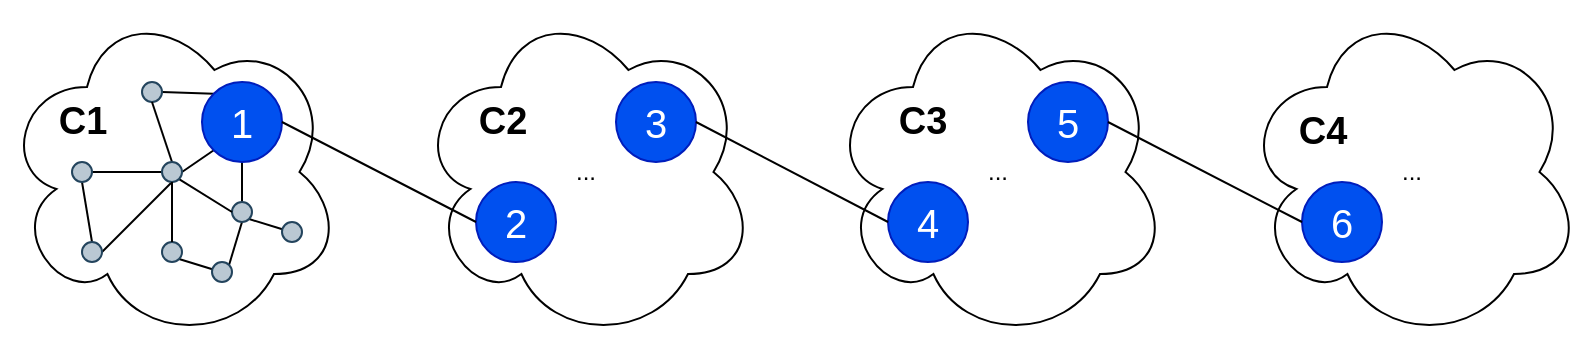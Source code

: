 <mxfile version="18.1.3" type="device"><diagram id="AjKtDyLIM-jEOlv9NKmc" name="Page-1"><mxGraphModel dx="1419" dy="351" grid="1" gridSize="10" guides="1" tooltips="1" connect="1" arrows="1" fold="1" page="1" pageScale="1" pageWidth="850" pageHeight="1100" math="0" shadow="0"><root><mxCell id="0"/><mxCell id="1" parent="0"/><mxCell id="Mr5utRKCwgCJnrD7dZ2_-8" value="" style="group;fontSize=20;" vertex="1" connectable="0" parent="1"><mxGeometry x="580" y="50" width="170" height="170" as="geometry"/></mxCell><mxCell id="Mr5utRKCwgCJnrD7dZ2_-3" value="..." style="ellipse;shape=cloud;whiteSpace=wrap;html=1;" vertex="1" parent="Mr5utRKCwgCJnrD7dZ2_-8"><mxGeometry width="170" height="170" as="geometry"/></mxCell><mxCell id="Mr5utRKCwgCJnrD7dZ2_-7" value="6" style="ellipse;whiteSpace=wrap;html=1;fillColor=#0050ef;fontColor=#ffffff;strokeColor=#001DBC;fontSize=20;" vertex="1" parent="Mr5utRKCwgCJnrD7dZ2_-8"><mxGeometry x="30" y="90" width="40" height="40" as="geometry"/></mxCell><mxCell id="Mr5utRKCwgCJnrD7dZ2_-24" value="C4" style="text;html=1;align=center;verticalAlign=middle;resizable=0;points=[];autosize=1;strokeColor=none;fillColor=none;fontStyle=1;fontSize=19;" vertex="1" parent="Mr5utRKCwgCJnrD7dZ2_-8"><mxGeometry x="20" y="50" width="40" height="30" as="geometry"/></mxCell><mxCell id="Mr5utRKCwgCJnrD7dZ2_-9" value="" style="group" vertex="1" connectable="0" parent="1"><mxGeometry x="167" y="50" width="170" height="170" as="geometry"/></mxCell><mxCell id="Mr5utRKCwgCJnrD7dZ2_-2" value="..." style="ellipse;shape=cloud;whiteSpace=wrap;html=1;verticalAlign=middle;" vertex="1" parent="Mr5utRKCwgCJnrD7dZ2_-9"><mxGeometry width="170" height="170" as="geometry"/></mxCell><mxCell id="Mr5utRKCwgCJnrD7dZ2_-5" value="2" style="ellipse;whiteSpace=wrap;html=1;fillColor=#0050ef;fontColor=#ffffff;strokeColor=#001DBC;fontSize=20;" vertex="1" parent="Mr5utRKCwgCJnrD7dZ2_-9"><mxGeometry x="30" y="90" width="40" height="40" as="geometry"/></mxCell><mxCell id="Mr5utRKCwgCJnrD7dZ2_-6" value="3" style="ellipse;whiteSpace=wrap;html=1;fillColor=#0050ef;fontColor=#ffffff;strokeColor=#001DBC;fontSize=20;" vertex="1" parent="Mr5utRKCwgCJnrD7dZ2_-9"><mxGeometry x="100" y="40" width="40" height="40" as="geometry"/></mxCell><mxCell id="Mr5utRKCwgCJnrD7dZ2_-20" value="C2" style="text;html=1;align=center;verticalAlign=middle;resizable=0;points=[];autosize=1;strokeColor=none;fillColor=none;fontStyle=1;fontSize=19;" vertex="1" parent="Mr5utRKCwgCJnrD7dZ2_-9"><mxGeometry x="23" y="45" width="40" height="30" as="geometry"/></mxCell><mxCell id="Mr5utRKCwgCJnrD7dZ2_-10" value="" style="group" vertex="1" connectable="0" parent="1"><mxGeometry x="373" y="50" width="170" height="170" as="geometry"/></mxCell><mxCell id="Mr5utRKCwgCJnrD7dZ2_-11" value="..." style="ellipse;shape=cloud;whiteSpace=wrap;html=1;" vertex="1" parent="Mr5utRKCwgCJnrD7dZ2_-10"><mxGeometry width="170" height="170" as="geometry"/></mxCell><mxCell id="Mr5utRKCwgCJnrD7dZ2_-12" value="4" style="ellipse;whiteSpace=wrap;html=1;fillColor=#0050ef;fontColor=#ffffff;strokeColor=#001DBC;fontSize=20;" vertex="1" parent="Mr5utRKCwgCJnrD7dZ2_-10"><mxGeometry x="30" y="90" width="40" height="40" as="geometry"/></mxCell><mxCell id="Mr5utRKCwgCJnrD7dZ2_-13" value="5" style="ellipse;whiteSpace=wrap;html=1;fillColor=#0050ef;fontColor=#ffffff;strokeColor=#001DBC;fontSize=20;" vertex="1" parent="Mr5utRKCwgCJnrD7dZ2_-10"><mxGeometry x="100" y="40" width="40" height="40" as="geometry"/></mxCell><mxCell id="Mr5utRKCwgCJnrD7dZ2_-23" value="C3" style="text;html=1;align=center;verticalAlign=middle;resizable=0;points=[];autosize=1;strokeColor=none;fillColor=none;fontStyle=1;fontSize=19;" vertex="1" parent="Mr5utRKCwgCJnrD7dZ2_-10"><mxGeometry x="27" y="45" width="40" height="30" as="geometry"/></mxCell><mxCell id="Mr5utRKCwgCJnrD7dZ2_-15" value="" style="group" vertex="1" connectable="0" parent="1"><mxGeometry x="-40" y="50" width="170" height="170" as="geometry"/></mxCell><mxCell id="Mr5utRKCwgCJnrD7dZ2_-1" value="" style="ellipse;shape=cloud;whiteSpace=wrap;html=1;" vertex="1" parent="Mr5utRKCwgCJnrD7dZ2_-15"><mxGeometry width="170" height="170" as="geometry"/></mxCell><mxCell id="Mr5utRKCwgCJnrD7dZ2_-31" style="edgeStyle=none;rounded=0;orthogonalLoop=1;jettySize=auto;html=1;exitX=0;exitY=1;exitDx=0;exitDy=0;entryX=1;entryY=0.5;entryDx=0;entryDy=0;fontSize=20;endArrow=none;endFill=0;" edge="1" parent="Mr5utRKCwgCJnrD7dZ2_-15" source="Mr5utRKCwgCJnrD7dZ2_-4" target="Mr5utRKCwgCJnrD7dZ2_-30"><mxGeometry relative="1" as="geometry"/></mxCell><mxCell id="Mr5utRKCwgCJnrD7dZ2_-32" style="edgeStyle=none;rounded=0;orthogonalLoop=1;jettySize=auto;html=1;exitX=0.5;exitY=1;exitDx=0;exitDy=0;entryX=0.5;entryY=0;entryDx=0;entryDy=0;fontSize=20;endArrow=none;endFill=0;" edge="1" parent="Mr5utRKCwgCJnrD7dZ2_-15" source="Mr5utRKCwgCJnrD7dZ2_-4" target="Mr5utRKCwgCJnrD7dZ2_-27"><mxGeometry relative="1" as="geometry"/></mxCell><mxCell id="Mr5utRKCwgCJnrD7dZ2_-33" style="edgeStyle=none;rounded=0;orthogonalLoop=1;jettySize=auto;html=1;exitX=0;exitY=0;exitDx=0;exitDy=0;entryX=1;entryY=0.5;entryDx=0;entryDy=0;fontSize=20;endArrow=none;endFill=0;" edge="1" parent="Mr5utRKCwgCJnrD7dZ2_-15" source="Mr5utRKCwgCJnrD7dZ2_-4" target="Mr5utRKCwgCJnrD7dZ2_-28"><mxGeometry relative="1" as="geometry"/></mxCell><mxCell id="Mr5utRKCwgCJnrD7dZ2_-4" value="1" style="ellipse;whiteSpace=wrap;html=1;fillColor=#0050ef;fontColor=#ffffff;strokeColor=#001DBC;fontSize=20;" vertex="1" parent="Mr5utRKCwgCJnrD7dZ2_-15"><mxGeometry x="100" y="40" width="40" height="40" as="geometry"/></mxCell><mxCell id="Mr5utRKCwgCJnrD7dZ2_-19" value="C1" style="text;html=1;align=center;verticalAlign=middle;resizable=0;points=[];autosize=1;strokeColor=none;fillColor=none;fontStyle=1;fontSize=19;" vertex="1" parent="Mr5utRKCwgCJnrD7dZ2_-15"><mxGeometry x="20" y="45" width="40" height="30" as="geometry"/></mxCell><mxCell id="Mr5utRKCwgCJnrD7dZ2_-34" style="edgeStyle=none;rounded=0;orthogonalLoop=1;jettySize=auto;html=1;exitX=1;exitY=0.5;exitDx=0;exitDy=0;entryX=0;entryY=0.5;entryDx=0;entryDy=0;fontSize=20;endArrow=none;endFill=0;" edge="1" parent="Mr5utRKCwgCJnrD7dZ2_-15" source="Mr5utRKCwgCJnrD7dZ2_-25" target="Mr5utRKCwgCJnrD7dZ2_-30"><mxGeometry relative="1" as="geometry"/></mxCell><mxCell id="Mr5utRKCwgCJnrD7dZ2_-36" style="edgeStyle=none;rounded=0;orthogonalLoop=1;jettySize=auto;html=1;exitX=0.5;exitY=1;exitDx=0;exitDy=0;entryX=0.5;entryY=0;entryDx=0;entryDy=0;fontSize=20;endArrow=none;endFill=0;" edge="1" parent="Mr5utRKCwgCJnrD7dZ2_-15" source="Mr5utRKCwgCJnrD7dZ2_-25" target="Mr5utRKCwgCJnrD7dZ2_-29"><mxGeometry relative="1" as="geometry"/></mxCell><mxCell id="Mr5utRKCwgCJnrD7dZ2_-25" value="" style="ellipse;whiteSpace=wrap;html=1;fillColor=#bac8d3;strokeColor=#23445d;fontSize=20;" vertex="1" parent="Mr5utRKCwgCJnrD7dZ2_-15"><mxGeometry x="35" y="80" width="10" height="10" as="geometry"/></mxCell><mxCell id="Mr5utRKCwgCJnrD7dZ2_-41" style="edgeStyle=none;rounded=0;orthogonalLoop=1;jettySize=auto;html=1;exitX=1;exitY=1;exitDx=0;exitDy=0;fontSize=20;endArrow=none;endFill=0;" edge="1" parent="Mr5utRKCwgCJnrD7dZ2_-15" source="Mr5utRKCwgCJnrD7dZ2_-26" target="Mr5utRKCwgCJnrD7dZ2_-40"><mxGeometry relative="1" as="geometry"/></mxCell><mxCell id="Mr5utRKCwgCJnrD7dZ2_-26" value="" style="ellipse;whiteSpace=wrap;html=1;fillColor=#bac8d3;strokeColor=#23445d;fontSize=20;" vertex="1" parent="Mr5utRKCwgCJnrD7dZ2_-15"><mxGeometry x="80" y="120" width="10" height="10" as="geometry"/></mxCell><mxCell id="Mr5utRKCwgCJnrD7dZ2_-42" style="edgeStyle=none;rounded=0;orthogonalLoop=1;jettySize=auto;html=1;exitX=0.5;exitY=1;exitDx=0;exitDy=0;entryX=1;entryY=0;entryDx=0;entryDy=0;fontSize=20;endArrow=none;endFill=0;" edge="1" parent="Mr5utRKCwgCJnrD7dZ2_-15" source="Mr5utRKCwgCJnrD7dZ2_-27" target="Mr5utRKCwgCJnrD7dZ2_-40"><mxGeometry relative="1" as="geometry"/></mxCell><mxCell id="Mr5utRKCwgCJnrD7dZ2_-44" style="edgeStyle=none;rounded=0;orthogonalLoop=1;jettySize=auto;html=1;exitX=1;exitY=1;exitDx=0;exitDy=0;fontSize=20;endArrow=none;endFill=0;" edge="1" parent="Mr5utRKCwgCJnrD7dZ2_-15" source="Mr5utRKCwgCJnrD7dZ2_-27" target="Mr5utRKCwgCJnrD7dZ2_-43"><mxGeometry relative="1" as="geometry"/></mxCell><mxCell id="Mr5utRKCwgCJnrD7dZ2_-27" value="" style="ellipse;whiteSpace=wrap;html=1;fillColor=#bac8d3;strokeColor=#23445d;fontSize=20;" vertex="1" parent="Mr5utRKCwgCJnrD7dZ2_-15"><mxGeometry x="115" y="100" width="10" height="10" as="geometry"/></mxCell><mxCell id="Mr5utRKCwgCJnrD7dZ2_-28" value="" style="ellipse;whiteSpace=wrap;html=1;fillColor=#bac8d3;strokeColor=#23445d;fontSize=20;" vertex="1" parent="Mr5utRKCwgCJnrD7dZ2_-15"><mxGeometry x="70" y="40" width="10" height="10" as="geometry"/></mxCell><mxCell id="Mr5utRKCwgCJnrD7dZ2_-35" style="edgeStyle=none;rounded=0;orthogonalLoop=1;jettySize=auto;html=1;exitX=1;exitY=0.5;exitDx=0;exitDy=0;entryX=0.5;entryY=1;entryDx=0;entryDy=0;fontSize=20;endArrow=none;endFill=0;" edge="1" parent="Mr5utRKCwgCJnrD7dZ2_-15" source="Mr5utRKCwgCJnrD7dZ2_-29" target="Mr5utRKCwgCJnrD7dZ2_-30"><mxGeometry relative="1" as="geometry"/></mxCell><mxCell id="Mr5utRKCwgCJnrD7dZ2_-29" value="" style="ellipse;whiteSpace=wrap;html=1;fillColor=#bac8d3;strokeColor=#23445d;fontSize=20;" vertex="1" parent="Mr5utRKCwgCJnrD7dZ2_-15"><mxGeometry x="40" y="120" width="10" height="10" as="geometry"/></mxCell><mxCell id="Mr5utRKCwgCJnrD7dZ2_-37" style="edgeStyle=none;rounded=0;orthogonalLoop=1;jettySize=auto;html=1;exitX=1;exitY=1;exitDx=0;exitDy=0;entryX=0;entryY=0.5;entryDx=0;entryDy=0;fontSize=20;endArrow=none;endFill=0;" edge="1" parent="Mr5utRKCwgCJnrD7dZ2_-15" source="Mr5utRKCwgCJnrD7dZ2_-30" target="Mr5utRKCwgCJnrD7dZ2_-27"><mxGeometry relative="1" as="geometry"/></mxCell><mxCell id="Mr5utRKCwgCJnrD7dZ2_-39" style="edgeStyle=none;rounded=0;orthogonalLoop=1;jettySize=auto;html=1;exitX=0.5;exitY=0;exitDx=0;exitDy=0;entryX=0.5;entryY=1;entryDx=0;entryDy=0;fontSize=20;endArrow=none;endFill=0;" edge="1" parent="Mr5utRKCwgCJnrD7dZ2_-15" source="Mr5utRKCwgCJnrD7dZ2_-30" target="Mr5utRKCwgCJnrD7dZ2_-28"><mxGeometry relative="1" as="geometry"/></mxCell><mxCell id="Mr5utRKCwgCJnrD7dZ2_-30" value="" style="ellipse;whiteSpace=wrap;html=1;fillColor=#bac8d3;strokeColor=#23445d;fontSize=20;" vertex="1" parent="Mr5utRKCwgCJnrD7dZ2_-15"><mxGeometry x="80" y="80" width="10" height="10" as="geometry"/></mxCell><mxCell id="Mr5utRKCwgCJnrD7dZ2_-40" value="" style="ellipse;whiteSpace=wrap;html=1;fillColor=#bac8d3;strokeColor=#23445d;fontSize=20;" vertex="1" parent="Mr5utRKCwgCJnrD7dZ2_-15"><mxGeometry x="105" y="130" width="10" height="10" as="geometry"/></mxCell><mxCell id="Mr5utRKCwgCJnrD7dZ2_-43" value="" style="ellipse;whiteSpace=wrap;html=1;fillColor=#bac8d3;strokeColor=#23445d;fontSize=20;" vertex="1" parent="Mr5utRKCwgCJnrD7dZ2_-15"><mxGeometry x="140" y="110" width="10" height="10" as="geometry"/></mxCell><mxCell id="Mr5utRKCwgCJnrD7dZ2_-16" style="rounded=0;orthogonalLoop=1;jettySize=auto;html=1;exitX=1;exitY=0.5;exitDx=0;exitDy=0;entryX=0;entryY=0.5;entryDx=0;entryDy=0;endArrow=none;endFill=0;" edge="1" parent="1" source="Mr5utRKCwgCJnrD7dZ2_-4" target="Mr5utRKCwgCJnrD7dZ2_-5"><mxGeometry relative="1" as="geometry"/></mxCell><mxCell id="Mr5utRKCwgCJnrD7dZ2_-17" style="rounded=0;orthogonalLoop=1;jettySize=auto;html=1;exitX=1;exitY=0.5;exitDx=0;exitDy=0;entryX=0;entryY=0.5;entryDx=0;entryDy=0;endArrow=none;endFill=0;" edge="1" parent="1" source="Mr5utRKCwgCJnrD7dZ2_-6" target="Mr5utRKCwgCJnrD7dZ2_-12"><mxGeometry relative="1" as="geometry"/></mxCell><mxCell id="Mr5utRKCwgCJnrD7dZ2_-18" style="edgeStyle=none;rounded=0;orthogonalLoop=1;jettySize=auto;html=1;exitX=1;exitY=0.5;exitDx=0;exitDy=0;entryX=0;entryY=0.5;entryDx=0;entryDy=0;endArrow=none;endFill=0;" edge="1" parent="1" source="Mr5utRKCwgCJnrD7dZ2_-13" target="Mr5utRKCwgCJnrD7dZ2_-7"><mxGeometry relative="1" as="geometry"/></mxCell><mxCell id="Mr5utRKCwgCJnrD7dZ2_-38" style="edgeStyle=none;rounded=0;orthogonalLoop=1;jettySize=auto;html=1;exitX=0.5;exitY=0;exitDx=0;exitDy=0;fontSize=20;endArrow=none;endFill=0;" edge="1" parent="1" source="Mr5utRKCwgCJnrD7dZ2_-26"><mxGeometry relative="1" as="geometry"><mxPoint x="45" y="140" as="targetPoint"/></mxGeometry></mxCell></root></mxGraphModel></diagram></mxfile>